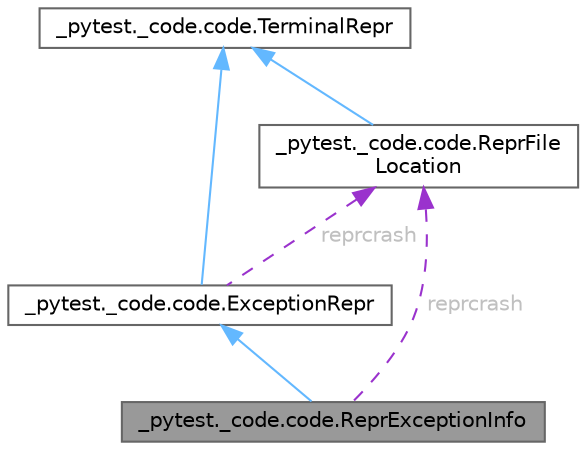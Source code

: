 digraph "_pytest._code.code.ReprExceptionInfo"
{
 // LATEX_PDF_SIZE
  bgcolor="transparent";
  edge [fontname=Helvetica,fontsize=10,labelfontname=Helvetica,labelfontsize=10];
  node [fontname=Helvetica,fontsize=10,shape=box,height=0.2,width=0.4];
  Node1 [id="Node000001",label="_pytest._code.code.ReprExceptionInfo",height=0.2,width=0.4,color="gray40", fillcolor="grey60", style="filled", fontcolor="black",tooltip=" "];
  Node2 -> Node1 [id="edge1_Node000001_Node000002",dir="back",color="steelblue1",style="solid",tooltip=" "];
  Node2 [id="Node000002",label="_pytest._code.code.ExceptionRepr",height=0.2,width=0.4,color="gray40", fillcolor="white", style="filled",URL="$class__pytest_1_1__code_1_1code_1_1_exception_repr.html",tooltip=" "];
  Node3 -> Node2 [id="edge2_Node000002_Node000003",dir="back",color="steelblue1",style="solid",tooltip=" "];
  Node3 [id="Node000003",label="_pytest._code.code.TerminalRepr",height=0.2,width=0.4,color="gray40", fillcolor="white", style="filled",URL="$class__pytest_1_1__code_1_1code_1_1_terminal_repr.html",tooltip=" "];
  Node4 -> Node2 [id="edge3_Node000002_Node000004",dir="back",color="darkorchid3",style="dashed",tooltip=" ",label=" reprcrash",fontcolor="grey" ];
  Node4 [id="Node000004",label="_pytest._code.code.ReprFile\lLocation",height=0.2,width=0.4,color="gray40", fillcolor="white", style="filled",URL="$class__pytest_1_1__code_1_1code_1_1_repr_file_location.html",tooltip=" "];
  Node3 -> Node4 [id="edge4_Node000004_Node000003",dir="back",color="steelblue1",style="solid",tooltip=" "];
  Node4 -> Node1 [id="edge5_Node000001_Node000004",dir="back",color="darkorchid3",style="dashed",tooltip=" ",label=" reprcrash",fontcolor="grey" ];
}
